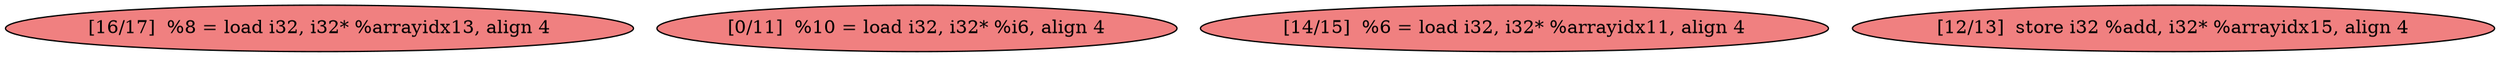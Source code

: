 
digraph G {


node134 [fillcolor=lightcoral,label="[16/17]  %8 = load i32, i32* %arrayidx13, align 4",shape=ellipse,style=filled ]
node133 [fillcolor=lightcoral,label="[0/11]  %10 = load i32, i32* %i6, align 4",shape=ellipse,style=filled ]
node131 [fillcolor=lightcoral,label="[14/15]  %6 = load i32, i32* %arrayidx11, align 4",shape=ellipse,style=filled ]
node132 [fillcolor=lightcoral,label="[12/13]  store i32 %add, i32* %arrayidx15, align 4",shape=ellipse,style=filled ]



}
